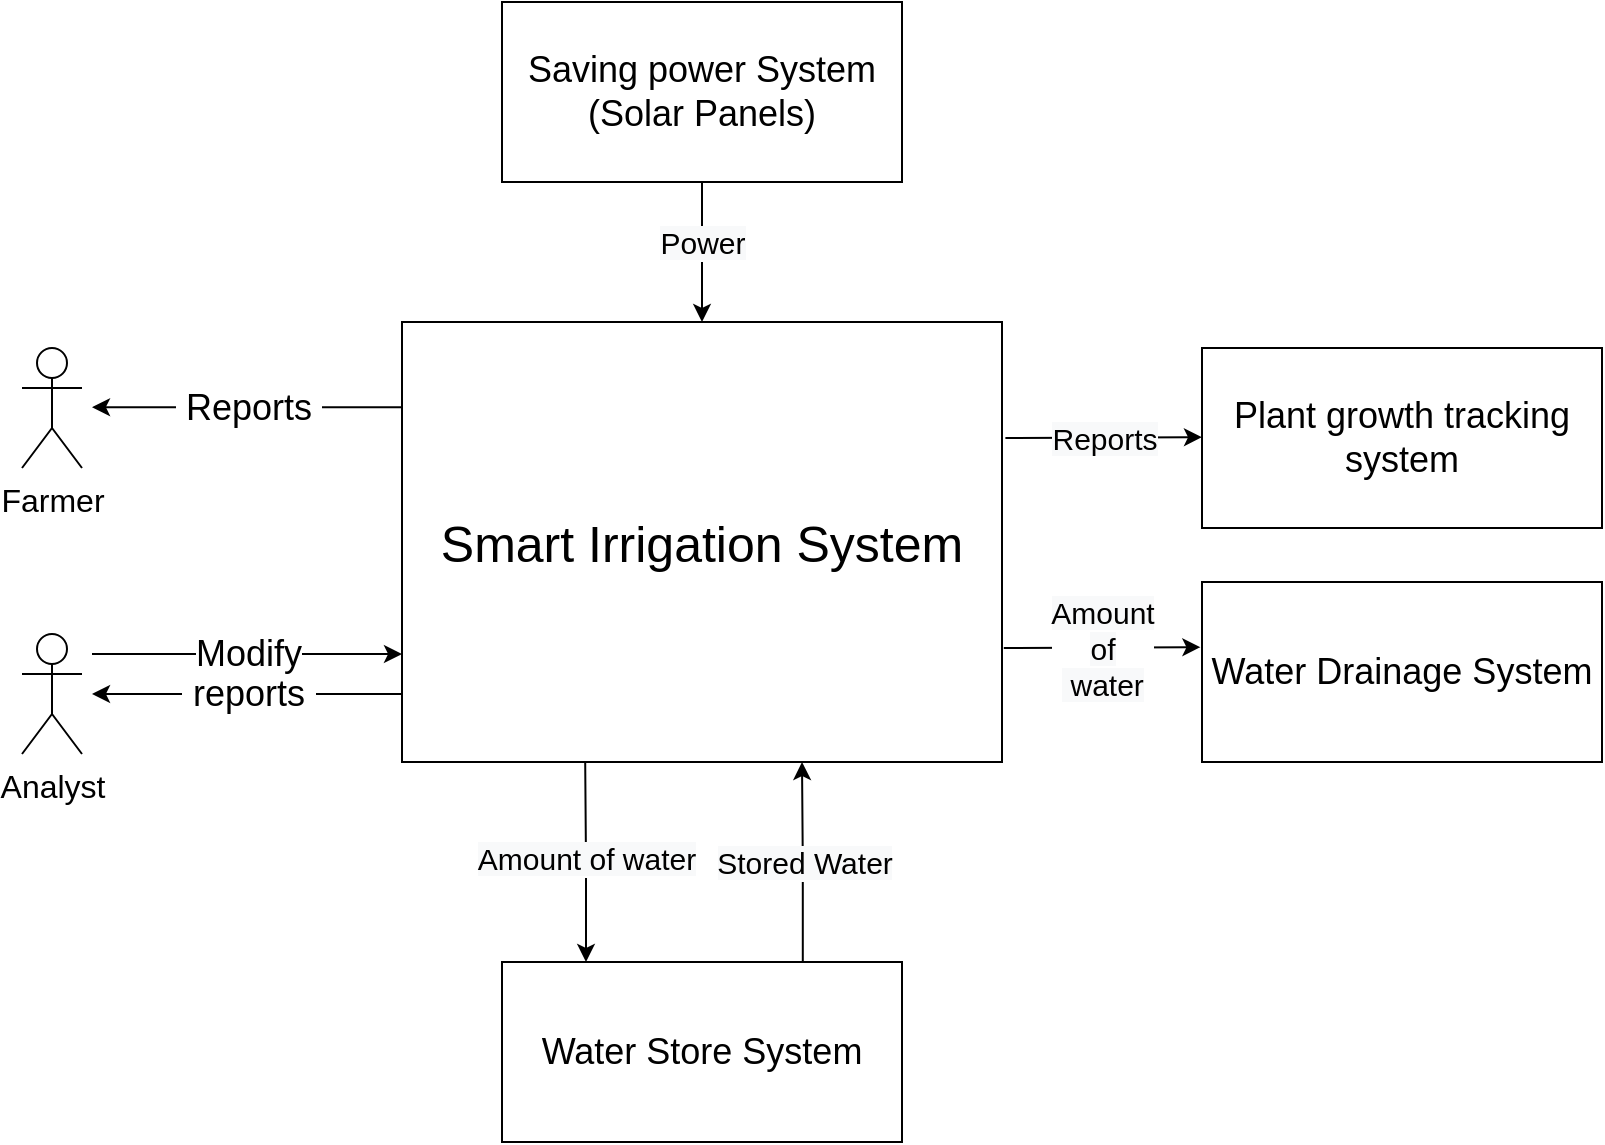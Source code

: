<mxfile version="18.0.6" type="device"><diagram id="Ec0jwm8qiaxgYydufGQC" name="Page-1"><mxGraphModel dx="1038" dy="660" grid="1" gridSize="10" guides="1" tooltips="1" connect="1" arrows="1" fold="1" page="1" pageScale="1" pageWidth="3300" pageHeight="4681" math="0" shadow="0"><root><mxCell id="0"/><mxCell id="1" parent="0"/><mxCell id="8Nc5IhYm63rWDmXV85Si-1" value="&lt;font style=&quot;font-size: 25px;&quot;&gt;Smart Irrigation System&lt;/font&gt;" style="rounded=0;whiteSpace=wrap;html=1;" parent="1" vertex="1"><mxGeometry x="350" y="320" width="300" height="220" as="geometry"/></mxCell><mxCell id="8Nc5IhYm63rWDmXV85Si-2" value="Analyst" style="shape=umlActor;verticalLabelPosition=bottom;verticalAlign=top;html=1;outlineConnect=0;fontSize=16;" parent="1" vertex="1"><mxGeometry x="160" y="476" width="30" height="60" as="geometry"/></mxCell><mxCell id="4_5cTkKx26391sddmelk-21" value="Farmer" style="shape=umlActor;verticalLabelPosition=bottom;verticalAlign=top;html=1;outlineConnect=0;fontSize=16;" vertex="1" parent="1"><mxGeometry x="160" y="333" width="30" height="60" as="geometry"/></mxCell><mxCell id="4_5cTkKx26391sddmelk-28" value="&amp;nbsp;reports&amp;nbsp;" style="endArrow=classic;html=1;rounded=0;fontSize=18;exitX=1;exitY=0.75;exitDx=0;exitDy=0;" edge="1" parent="1"><mxGeometry width="50" height="50" relative="1" as="geometry"><mxPoint x="350" y="506" as="sourcePoint"/><mxPoint x="195" y="506" as="targetPoint"/></mxGeometry></mxCell><mxCell id="4_5cTkKx26391sddmelk-31" value="&amp;nbsp;Reports&amp;nbsp;" style="endArrow=classic;html=1;rounded=0;fontSize=18;exitX=1;exitY=0.75;exitDx=0;exitDy=0;" edge="1" parent="1"><mxGeometry width="50" height="50" relative="1" as="geometry"><mxPoint x="350" y="362.58" as="sourcePoint"/><mxPoint x="195" y="362.58" as="targetPoint"/></mxGeometry></mxCell><mxCell id="4_5cTkKx26391sddmelk-32" value="Modify" style="endArrow=classic;html=1;rounded=0;fontSize=18;exitX=1;exitY=0.75;exitDx=0;exitDy=0;" edge="1" parent="1"><mxGeometry width="50" height="50" relative="1" as="geometry"><mxPoint x="195" y="486" as="sourcePoint"/><mxPoint x="350" y="486" as="targetPoint"/><Array as="points"/></mxGeometry></mxCell><mxCell id="4_5cTkKx26391sddmelk-33" value="Saving power System&lt;br&gt;(Solar Panels)" style="rounded=0;whiteSpace=wrap;html=1;fontSize=18;" vertex="1" parent="1"><mxGeometry x="400" y="160" width="200" height="90" as="geometry"/></mxCell><mxCell id="4_5cTkKx26391sddmelk-34" value="Water Drainage System" style="rounded=0;whiteSpace=wrap;html=1;fontSize=18;" vertex="1" parent="1"><mxGeometry x="750" y="450" width="200" height="90" as="geometry"/></mxCell><mxCell id="4_5cTkKx26391sddmelk-35" value="Water Store System" style="rounded=0;whiteSpace=wrap;html=1;fontSize=18;" vertex="1" parent="1"><mxGeometry x="400" y="640" width="200" height="90" as="geometry"/></mxCell><mxCell id="4_5cTkKx26391sddmelk-39" value="Plant growth tracking system" style="rounded=0;whiteSpace=wrap;html=1;fontSize=18;" vertex="1" parent="1"><mxGeometry x="750" y="333" width="200" height="90" as="geometry"/></mxCell><mxCell id="4_5cTkKx26391sddmelk-46" value="" style="endArrow=classic;html=1;rounded=0;fontSize=25;exitX=0.232;exitY=1.001;exitDx=0;exitDy=0;entryX=0.1;entryY=0;entryDx=0;entryDy=0;entryPerimeter=0;exitPerimeter=0;" edge="1" parent="1"><mxGeometry relative="1" as="geometry"><mxPoint x="441.6" y="540.22" as="sourcePoint"/><mxPoint x="442" y="640" as="targetPoint"/><Array as="points"><mxPoint x="442" y="590"/></Array></mxGeometry></mxCell><mxCell id="4_5cTkKx26391sddmelk-47" value="&lt;span style=&quot;background-color: rgb(248, 249, 250); font-size: 15px;&quot;&gt;Amount of water&lt;/span&gt;" style="edgeLabel;resizable=0;html=1;align=center;verticalAlign=middle;fontSize=15;" connectable="0" vertex="1" parent="4_5cTkKx26391sddmelk-46"><mxGeometry relative="1" as="geometry"><mxPoint y="-2" as="offset"/></mxGeometry></mxCell><mxCell id="4_5cTkKx26391sddmelk-48" value="" style="endArrow=classic;html=1;rounded=0;fontSize=25;exitX=0.232;exitY=1.001;exitDx=0;exitDy=0;entryX=0.1;entryY=0;entryDx=0;entryDy=0;entryPerimeter=0;exitPerimeter=0;" edge="1" parent="1"><mxGeometry relative="1" as="geometry"><mxPoint x="550.4" y="639.78" as="sourcePoint"/><mxPoint x="550" y="540" as="targetPoint"/><Array as="points"><mxPoint x="550.4" y="589.78"/></Array></mxGeometry></mxCell><mxCell id="4_5cTkKx26391sddmelk-49" value="&lt;span style=&quot;background-color: rgb(248, 249, 250); font-size: 15px;&quot;&gt;Stored Water&lt;/span&gt;" style="edgeLabel;resizable=0;html=1;align=center;verticalAlign=middle;fontSize=15;" connectable="0" vertex="1" parent="4_5cTkKx26391sddmelk-48"><mxGeometry relative="1" as="geometry"><mxPoint as="offset"/></mxGeometry></mxCell><mxCell id="4_5cTkKx26391sddmelk-50" value="" style="endArrow=classic;html=1;rounded=0;fontSize=15;entryX=-0.004;entryY=0.362;entryDx=0;entryDy=0;entryPerimeter=0;exitX=1.003;exitY=0.741;exitDx=0;exitDy=0;exitPerimeter=0;" edge="1" parent="1" source="8Nc5IhYm63rWDmXV85Si-1" target="4_5cTkKx26391sddmelk-34"><mxGeometry relative="1" as="geometry"><mxPoint x="590" y="430" as="sourcePoint"/><mxPoint x="690" y="430" as="targetPoint"/></mxGeometry></mxCell><mxCell id="4_5cTkKx26391sddmelk-51" value="&lt;span style=&quot;background-color: rgb(248, 249, 250);&quot;&gt;Amount&lt;br&gt;of&lt;br&gt;&amp;nbsp;water&lt;/span&gt;" style="edgeLabel;resizable=0;html=1;align=center;verticalAlign=middle;fontSize=15;" connectable="0" vertex="1" parent="4_5cTkKx26391sddmelk-50"><mxGeometry relative="1" as="geometry"/></mxCell><mxCell id="4_5cTkKx26391sddmelk-53" value="" style="endArrow=classic;html=1;rounded=0;fontSize=15;entryX=-0.004;entryY=0.362;entryDx=0;entryDy=0;entryPerimeter=0;exitX=1.003;exitY=0.741;exitDx=0;exitDy=0;exitPerimeter=0;" edge="1" parent="1"><mxGeometry relative="1" as="geometry"><mxPoint x="651.7" y="378.02" as="sourcePoint"/><mxPoint x="750" y="377.58" as="targetPoint"/></mxGeometry></mxCell><mxCell id="4_5cTkKx26391sddmelk-54" value="&lt;span style=&quot;background-color: rgb(248, 249, 250);&quot;&gt;Reports&lt;/span&gt;" style="edgeLabel;resizable=0;html=1;align=center;verticalAlign=middle;fontSize=15;" connectable="0" vertex="1" parent="4_5cTkKx26391sddmelk-53"><mxGeometry relative="1" as="geometry"/></mxCell><mxCell id="4_5cTkKx26391sddmelk-55" value="" style="endArrow=classic;html=1;rounded=0;fontSize=15;exitX=0.5;exitY=1;exitDx=0;exitDy=0;entryX=0.5;entryY=0;entryDx=0;entryDy=0;" edge="1" parent="1" source="4_5cTkKx26391sddmelk-33" target="8Nc5IhYm63rWDmXV85Si-1"><mxGeometry width="50" height="50" relative="1" as="geometry"><mxPoint x="550" y="490" as="sourcePoint"/><mxPoint x="600" y="440" as="targetPoint"/></mxGeometry></mxCell><mxCell id="4_5cTkKx26391sddmelk-56" value="&lt;span style=&quot;background-color: rgb(248, 249, 250);&quot;&gt;Power&lt;/span&gt;" style="edgeLabel;resizable=0;html=1;align=center;verticalAlign=middle;fontSize=15;" connectable="0" vertex="1" parent="1"><mxGeometry x="500" y="280" as="geometry"/></mxCell></root></mxGraphModel></diagram></mxfile>
